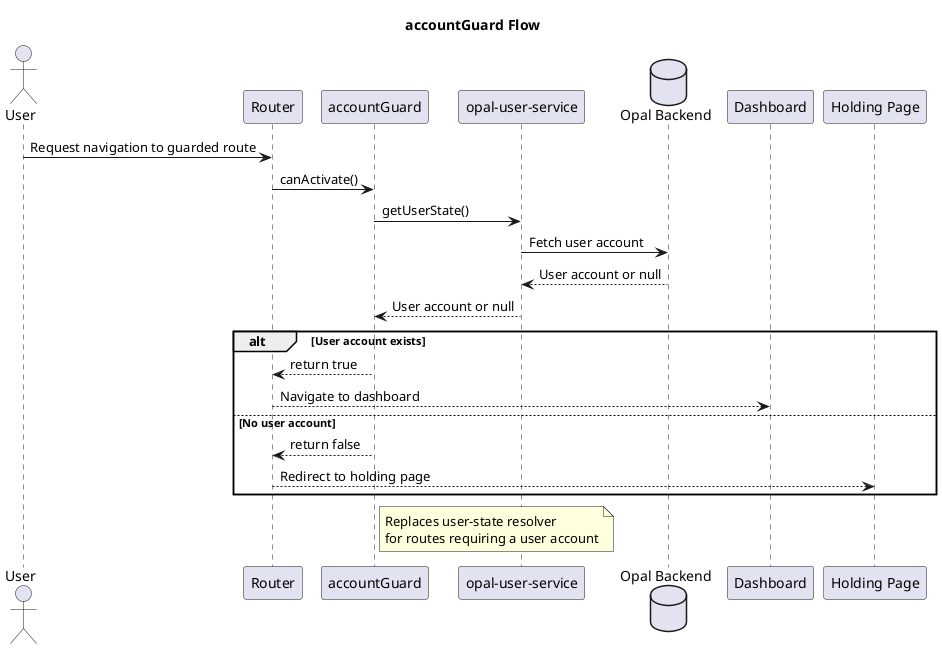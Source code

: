 @startuml
title accountGuard Flow

actor User
participant "Router" as Router
participant "accountGuard"
participant "opal-user-service" as Service
database "Opal Backend" as Backend
participant "Dashboard" as Dashboard
participant "Holding Page" as Holding

User -> Router : Request navigation to guarded route
Router -> accountGuard : canActivate()
accountGuard -> Service : getUserState()
Service -> Backend : Fetch user account
Backend --> Service : User account or null
Service --> accountGuard : User account or null

alt User account exists
    accountGuard --> Router : return true
    Router --> Dashboard : Navigate to dashboard
else No user account
    accountGuard --> Router : return false
    Router --> Holding : Redirect to holding page
end

note right of accountGuard
  Replaces user-state resolver
  for routes requiring a user account
end note

@enduml